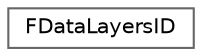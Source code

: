 digraph "Graphical Class Hierarchy"
{
 // INTERACTIVE_SVG=YES
 // LATEX_PDF_SIZE
  bgcolor="transparent";
  edge [fontname=Helvetica,fontsize=10,labelfontname=Helvetica,labelfontsize=10];
  node [fontname=Helvetica,fontsize=10,shape=box,height=0.2,width=0.4];
  rankdir="LR";
  Node0 [id="Node000000",label="FDataLayersID",height=0.2,width=0.4,color="grey40", fillcolor="white", style="filled",URL="$da/d2d/classFDataLayersID.html",tooltip=" "];
}
